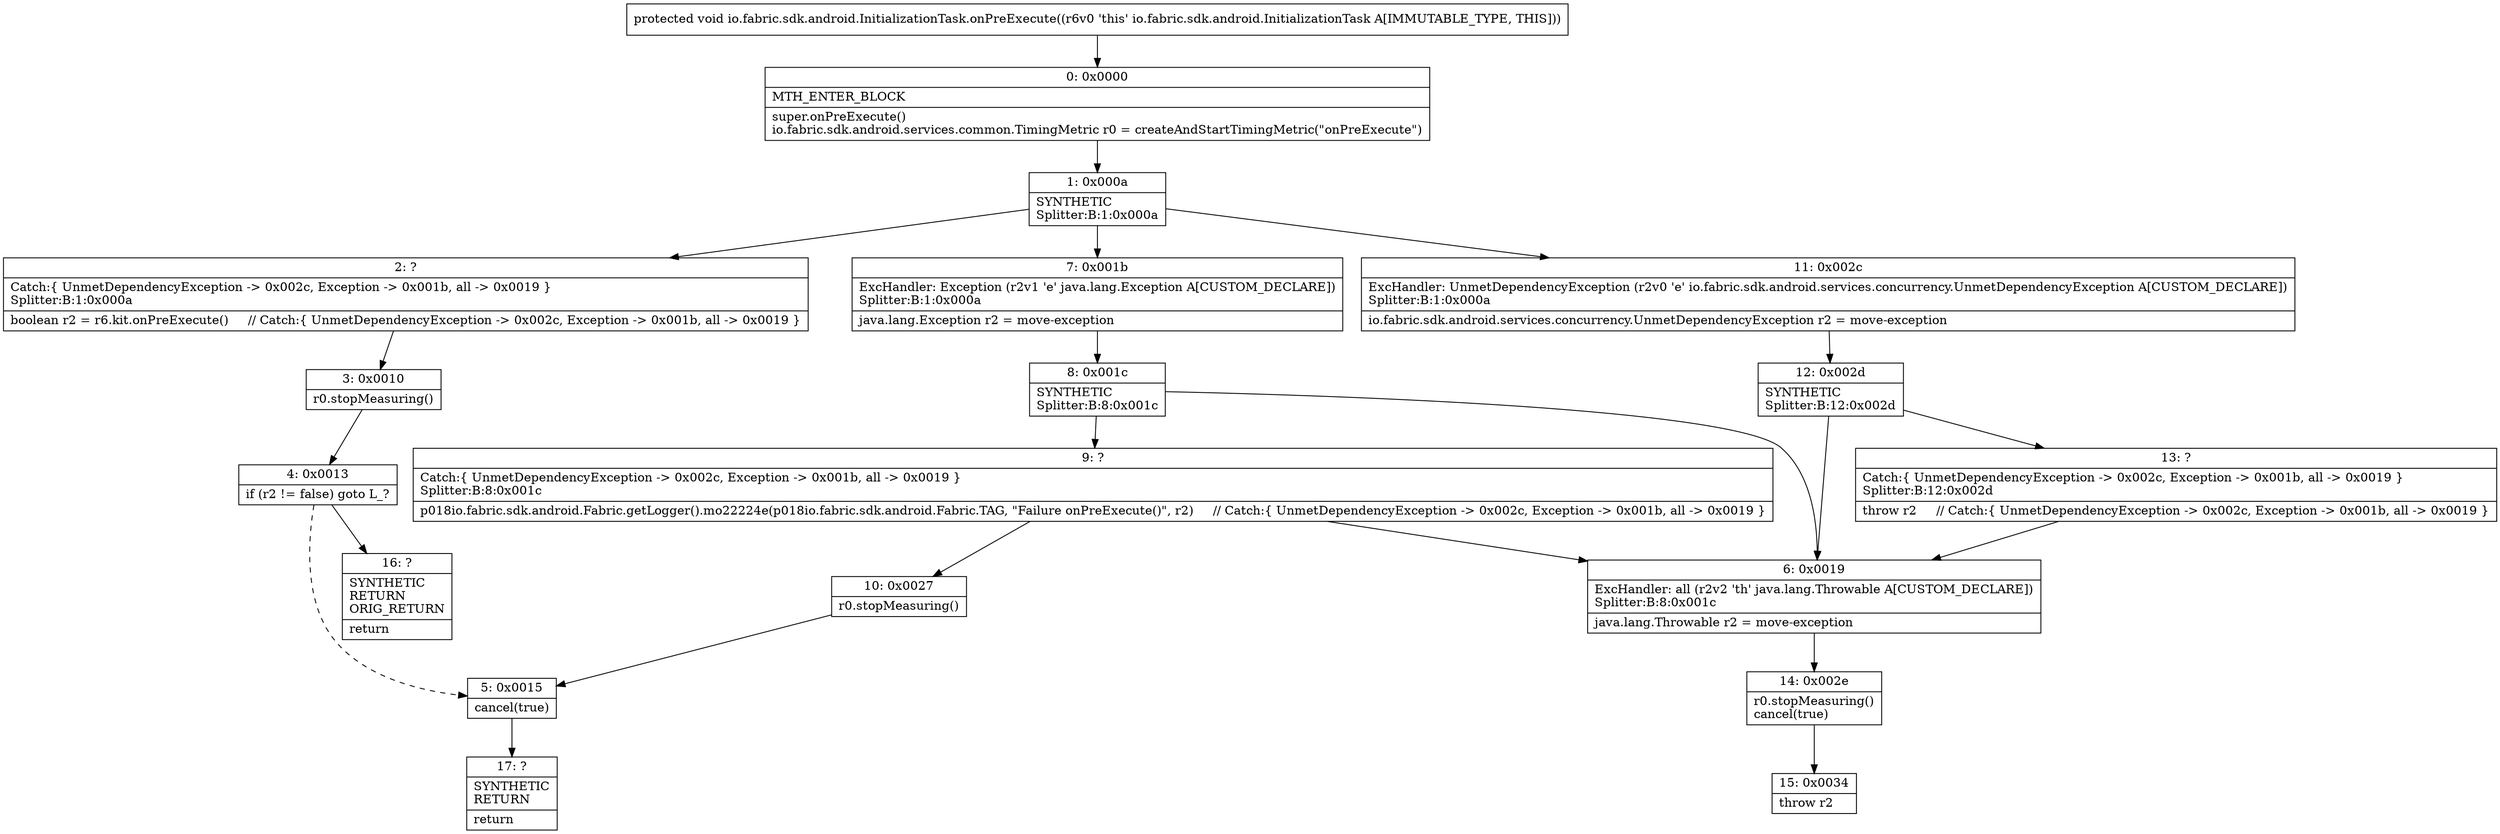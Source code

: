 digraph "CFG forio.fabric.sdk.android.InitializationTask.onPreExecute()V" {
Node_0 [shape=record,label="{0\:\ 0x0000|MTH_ENTER_BLOCK\l|super.onPreExecute()\lio.fabric.sdk.android.services.common.TimingMetric r0 = createAndStartTimingMetric(\"onPreExecute\")\l}"];
Node_1 [shape=record,label="{1\:\ 0x000a|SYNTHETIC\lSplitter:B:1:0x000a\l}"];
Node_2 [shape=record,label="{2\:\ ?|Catch:\{ UnmetDependencyException \-\> 0x002c, Exception \-\> 0x001b, all \-\> 0x0019 \}\lSplitter:B:1:0x000a\l|boolean r2 = r6.kit.onPreExecute()     \/\/ Catch:\{ UnmetDependencyException \-\> 0x002c, Exception \-\> 0x001b, all \-\> 0x0019 \}\l}"];
Node_3 [shape=record,label="{3\:\ 0x0010|r0.stopMeasuring()\l}"];
Node_4 [shape=record,label="{4\:\ 0x0013|if (r2 != false) goto L_?\l}"];
Node_5 [shape=record,label="{5\:\ 0x0015|cancel(true)\l}"];
Node_6 [shape=record,label="{6\:\ 0x0019|ExcHandler: all (r2v2 'th' java.lang.Throwable A[CUSTOM_DECLARE])\lSplitter:B:8:0x001c\l|java.lang.Throwable r2 = move\-exception\l}"];
Node_7 [shape=record,label="{7\:\ 0x001b|ExcHandler: Exception (r2v1 'e' java.lang.Exception A[CUSTOM_DECLARE])\lSplitter:B:1:0x000a\l|java.lang.Exception r2 = move\-exception\l}"];
Node_8 [shape=record,label="{8\:\ 0x001c|SYNTHETIC\lSplitter:B:8:0x001c\l}"];
Node_9 [shape=record,label="{9\:\ ?|Catch:\{ UnmetDependencyException \-\> 0x002c, Exception \-\> 0x001b, all \-\> 0x0019 \}\lSplitter:B:8:0x001c\l|p018io.fabric.sdk.android.Fabric.getLogger().mo22224e(p018io.fabric.sdk.android.Fabric.TAG, \"Failure onPreExecute()\", r2)     \/\/ Catch:\{ UnmetDependencyException \-\> 0x002c, Exception \-\> 0x001b, all \-\> 0x0019 \}\l}"];
Node_10 [shape=record,label="{10\:\ 0x0027|r0.stopMeasuring()\l}"];
Node_11 [shape=record,label="{11\:\ 0x002c|ExcHandler: UnmetDependencyException (r2v0 'e' io.fabric.sdk.android.services.concurrency.UnmetDependencyException A[CUSTOM_DECLARE])\lSplitter:B:1:0x000a\l|io.fabric.sdk.android.services.concurrency.UnmetDependencyException r2 = move\-exception\l}"];
Node_12 [shape=record,label="{12\:\ 0x002d|SYNTHETIC\lSplitter:B:12:0x002d\l}"];
Node_13 [shape=record,label="{13\:\ ?|Catch:\{ UnmetDependencyException \-\> 0x002c, Exception \-\> 0x001b, all \-\> 0x0019 \}\lSplitter:B:12:0x002d\l|throw r2     \/\/ Catch:\{ UnmetDependencyException \-\> 0x002c, Exception \-\> 0x001b, all \-\> 0x0019 \}\l}"];
Node_14 [shape=record,label="{14\:\ 0x002e|r0.stopMeasuring()\lcancel(true)\l}"];
Node_15 [shape=record,label="{15\:\ 0x0034|throw r2\l}"];
Node_16 [shape=record,label="{16\:\ ?|SYNTHETIC\lRETURN\lORIG_RETURN\l|return\l}"];
Node_17 [shape=record,label="{17\:\ ?|SYNTHETIC\lRETURN\l|return\l}"];
MethodNode[shape=record,label="{protected void io.fabric.sdk.android.InitializationTask.onPreExecute((r6v0 'this' io.fabric.sdk.android.InitializationTask A[IMMUTABLE_TYPE, THIS])) }"];
MethodNode -> Node_0;
Node_0 -> Node_1;
Node_1 -> Node_2;
Node_1 -> Node_11;
Node_1 -> Node_7;
Node_2 -> Node_3;
Node_3 -> Node_4;
Node_4 -> Node_5[style=dashed];
Node_4 -> Node_16;
Node_5 -> Node_17;
Node_6 -> Node_14;
Node_7 -> Node_8;
Node_8 -> Node_9;
Node_8 -> Node_6;
Node_9 -> Node_10;
Node_9 -> Node_6;
Node_10 -> Node_5;
Node_11 -> Node_12;
Node_12 -> Node_13;
Node_12 -> Node_6;
Node_13 -> Node_6;
Node_14 -> Node_15;
}

